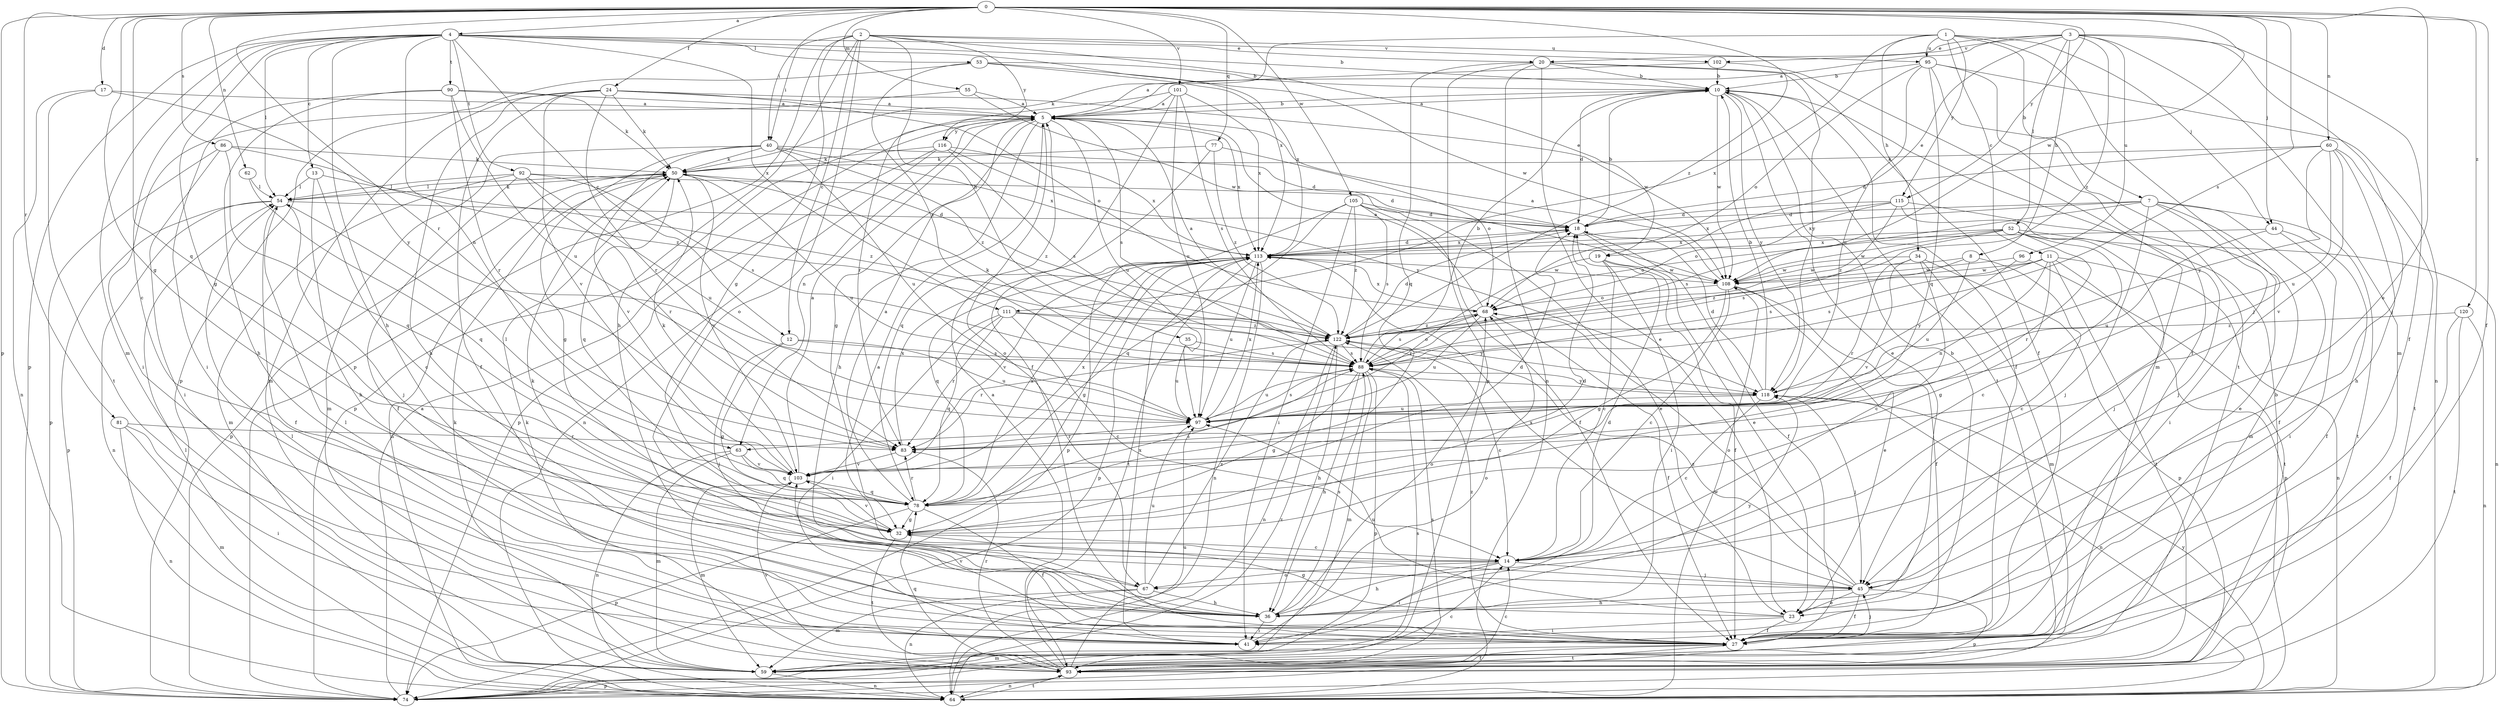 strict digraph  {
0;
1;
2;
3;
4;
5;
7;
8;
10;
11;
12;
13;
14;
17;
18;
19;
20;
23;
24;
27;
32;
34;
35;
36;
40;
41;
44;
45;
50;
52;
53;
54;
55;
59;
60;
62;
63;
64;
67;
68;
74;
77;
78;
81;
83;
86;
88;
90;
92;
93;
95;
96;
97;
101;
102;
103;
105;
108;
111;
113;
115;
116;
118;
120;
122;
0 -> 4  [label=a];
0 -> 17  [label=d];
0 -> 24  [label=f];
0 -> 27  [label=f];
0 -> 32  [label=g];
0 -> 40  [label=i];
0 -> 44  [label=j];
0 -> 55  [label=m];
0 -> 60  [label=n];
0 -> 62  [label=n];
0 -> 67  [label=o];
0 -> 74  [label=p];
0 -> 77  [label=q];
0 -> 78  [label=q];
0 -> 81  [label=r];
0 -> 83  [label=r];
0 -> 86  [label=s];
0 -> 88  [label=s];
0 -> 101  [label=v];
0 -> 105  [label=w];
0 -> 108  [label=w];
0 -> 115  [label=y];
0 -> 120  [label=z];
0 -> 122  [label=z];
1 -> 7  [label=b];
1 -> 11  [label=c];
1 -> 34  [label=h];
1 -> 44  [label=j];
1 -> 45  [label=j];
1 -> 50  [label=k];
1 -> 95  [label=u];
1 -> 111  [label=x];
1 -> 115  [label=y];
2 -> 12  [label=c];
2 -> 19  [label=e];
2 -> 32  [label=g];
2 -> 35  [label=h];
2 -> 36  [label=h];
2 -> 40  [label=i];
2 -> 67  [label=o];
2 -> 74  [label=p];
2 -> 95  [label=u];
2 -> 102  [label=v];
2 -> 116  [label=y];
3 -> 5  [label=a];
3 -> 8  [label=b];
3 -> 19  [label=e];
3 -> 20  [label=e];
3 -> 27  [label=f];
3 -> 45  [label=j];
3 -> 52  [label=l];
3 -> 59  [label=m];
3 -> 96  [label=u];
3 -> 102  [label=v];
3 -> 122  [label=z];
4 -> 10  [label=b];
4 -> 12  [label=c];
4 -> 13  [label=c];
4 -> 14  [label=c];
4 -> 20  [label=e];
4 -> 32  [label=g];
4 -> 36  [label=h];
4 -> 53  [label=l];
4 -> 54  [label=l];
4 -> 59  [label=m];
4 -> 63  [label=n];
4 -> 74  [label=p];
4 -> 90  [label=t];
4 -> 92  [label=t];
4 -> 111  [label=x];
4 -> 113  [label=x];
5 -> 10  [label=b];
5 -> 32  [label=g];
5 -> 36  [label=h];
5 -> 63  [label=n];
5 -> 67  [label=o];
5 -> 74  [label=p];
5 -> 88  [label=s];
5 -> 97  [label=u];
5 -> 113  [label=x];
5 -> 116  [label=y];
7 -> 18  [label=d];
7 -> 27  [label=f];
7 -> 41  [label=i];
7 -> 45  [label=j];
7 -> 59  [label=m];
7 -> 88  [label=s];
7 -> 93  [label=t];
7 -> 113  [label=x];
8 -> 14  [label=c];
8 -> 88  [label=s];
8 -> 97  [label=u];
8 -> 108  [label=w];
10 -> 5  [label=a];
10 -> 18  [label=d];
10 -> 23  [label=e];
10 -> 27  [label=f];
10 -> 93  [label=t];
10 -> 108  [label=w];
10 -> 118  [label=y];
11 -> 32  [label=g];
11 -> 63  [label=n];
11 -> 64  [label=n];
11 -> 74  [label=p];
11 -> 88  [label=s];
11 -> 93  [label=t];
11 -> 108  [label=w];
11 -> 122  [label=z];
12 -> 32  [label=g];
12 -> 45  [label=j];
12 -> 88  [label=s];
12 -> 97  [label=u];
13 -> 14  [label=c];
13 -> 36  [label=h];
13 -> 54  [label=l];
13 -> 122  [label=z];
14 -> 36  [label=h];
14 -> 41  [label=i];
14 -> 45  [label=j];
14 -> 67  [label=o];
17 -> 5  [label=a];
17 -> 64  [label=n];
17 -> 93  [label=t];
17 -> 118  [label=y];
18 -> 10  [label=b];
18 -> 23  [label=e];
18 -> 27  [label=f];
18 -> 113  [label=x];
19 -> 14  [label=c];
19 -> 27  [label=f];
19 -> 41  [label=i];
19 -> 83  [label=r];
19 -> 108  [label=w];
20 -> 10  [label=b];
20 -> 23  [label=e];
20 -> 27  [label=f];
20 -> 64  [label=n];
20 -> 74  [label=p];
20 -> 78  [label=q];
20 -> 118  [label=y];
23 -> 10  [label=b];
23 -> 27  [label=f];
23 -> 32  [label=g];
23 -> 41  [label=i];
23 -> 97  [label=u];
24 -> 5  [label=a];
24 -> 27  [label=f];
24 -> 36  [label=h];
24 -> 50  [label=k];
24 -> 59  [label=m];
24 -> 68  [label=o];
24 -> 83  [label=r];
24 -> 103  [label=v];
24 -> 108  [label=w];
27 -> 45  [label=j];
27 -> 54  [label=l];
27 -> 59  [label=m];
27 -> 93  [label=t];
27 -> 103  [label=v];
27 -> 122  [label=z];
32 -> 14  [label=c];
32 -> 18  [label=d];
32 -> 93  [label=t];
32 -> 103  [label=v];
34 -> 14  [label=c];
34 -> 59  [label=m];
34 -> 74  [label=p];
34 -> 83  [label=r];
34 -> 103  [label=v];
34 -> 108  [label=w];
35 -> 88  [label=s];
35 -> 97  [label=u];
36 -> 5  [label=a];
36 -> 18  [label=d];
36 -> 41  [label=i];
36 -> 68  [label=o];
36 -> 88  [label=s];
36 -> 118  [label=y];
40 -> 18  [label=d];
40 -> 32  [label=g];
40 -> 50  [label=k];
40 -> 59  [label=m];
40 -> 97  [label=u];
40 -> 103  [label=v];
40 -> 113  [label=x];
40 -> 122  [label=z];
41 -> 68  [label=o];
41 -> 113  [label=x];
44 -> 27  [label=f];
44 -> 41  [label=i];
44 -> 97  [label=u];
44 -> 113  [label=x];
45 -> 23  [label=e];
45 -> 27  [label=f];
45 -> 36  [label=h];
45 -> 68  [label=o];
45 -> 74  [label=p];
45 -> 113  [label=x];
45 -> 122  [label=z];
50 -> 54  [label=l];
50 -> 64  [label=n];
50 -> 74  [label=p];
50 -> 78  [label=q];
50 -> 97  [label=u];
50 -> 103  [label=v];
50 -> 122  [label=z];
52 -> 14  [label=c];
52 -> 45  [label=j];
52 -> 64  [label=n];
52 -> 68  [label=o];
52 -> 83  [label=r];
52 -> 88  [label=s];
52 -> 108  [label=w];
52 -> 113  [label=x];
53 -> 10  [label=b];
53 -> 74  [label=p];
53 -> 88  [label=s];
53 -> 108  [label=w];
53 -> 113  [label=x];
54 -> 18  [label=d];
54 -> 27  [label=f];
54 -> 45  [label=j];
54 -> 50  [label=k];
54 -> 64  [label=n];
54 -> 74  [label=p];
55 -> 5  [label=a];
55 -> 41  [label=i];
55 -> 108  [label=w];
59 -> 14  [label=c];
59 -> 50  [label=k];
59 -> 64  [label=n];
60 -> 18  [label=d];
60 -> 36  [label=h];
60 -> 50  [label=k];
60 -> 93  [label=t];
60 -> 97  [label=u];
60 -> 103  [label=v];
60 -> 118  [label=y];
62 -> 54  [label=l];
62 -> 78  [label=q];
63 -> 59  [label=m];
63 -> 64  [label=n];
63 -> 78  [label=q];
63 -> 103  [label=v];
64 -> 10  [label=b];
64 -> 54  [label=l];
64 -> 93  [label=t];
64 -> 108  [label=w];
64 -> 118  [label=y];
64 -> 122  [label=z];
67 -> 36  [label=h];
67 -> 50  [label=k];
67 -> 59  [label=m];
67 -> 64  [label=n];
67 -> 97  [label=u];
67 -> 122  [label=z];
68 -> 5  [label=a];
68 -> 27  [label=f];
68 -> 88  [label=s];
68 -> 97  [label=u];
68 -> 113  [label=x];
68 -> 122  [label=z];
74 -> 5  [label=a];
74 -> 88  [label=s];
77 -> 50  [label=k];
77 -> 68  [label=o];
77 -> 78  [label=q];
77 -> 122  [label=z];
78 -> 5  [label=a];
78 -> 18  [label=d];
78 -> 27  [label=f];
78 -> 32  [label=g];
78 -> 74  [label=p];
78 -> 83  [label=r];
78 -> 88  [label=s];
78 -> 113  [label=x];
81 -> 41  [label=i];
81 -> 59  [label=m];
81 -> 64  [label=n];
81 -> 83  [label=r];
83 -> 103  [label=v];
83 -> 113  [label=x];
86 -> 41  [label=i];
86 -> 50  [label=k];
86 -> 74  [label=p];
86 -> 78  [label=q];
86 -> 122  [label=z];
88 -> 10  [label=b];
88 -> 32  [label=g];
88 -> 36  [label=h];
88 -> 50  [label=k];
88 -> 59  [label=m];
88 -> 68  [label=o];
88 -> 74  [label=p];
88 -> 97  [label=u];
88 -> 118  [label=y];
90 -> 5  [label=a];
90 -> 36  [label=h];
90 -> 41  [label=i];
90 -> 50  [label=k];
90 -> 83  [label=r];
90 -> 97  [label=u];
92 -> 18  [label=d];
92 -> 27  [label=f];
92 -> 54  [label=l];
92 -> 59  [label=m];
92 -> 83  [label=r];
92 -> 88  [label=s];
92 -> 97  [label=u];
93 -> 5  [label=a];
93 -> 14  [label=c];
93 -> 27  [label=f];
93 -> 50  [label=k];
93 -> 54  [label=l];
93 -> 64  [label=n];
93 -> 74  [label=p];
93 -> 78  [label=q];
93 -> 83  [label=r];
93 -> 88  [label=s];
93 -> 97  [label=u];
93 -> 103  [label=v];
95 -> 10  [label=b];
95 -> 27  [label=f];
95 -> 64  [label=n];
95 -> 68  [label=o];
95 -> 78  [label=q];
95 -> 93  [label=t];
95 -> 97  [label=u];
96 -> 93  [label=t];
96 -> 108  [label=w];
96 -> 118  [label=y];
97 -> 83  [label=r];
97 -> 88  [label=s];
97 -> 113  [label=x];
101 -> 5  [label=a];
101 -> 27  [label=f];
101 -> 83  [label=r];
101 -> 88  [label=s];
101 -> 97  [label=u];
101 -> 113  [label=x];
102 -> 5  [label=a];
102 -> 10  [label=b];
102 -> 59  [label=m];
103 -> 5  [label=a];
103 -> 50  [label=k];
103 -> 54  [label=l];
103 -> 59  [label=m];
103 -> 78  [label=q];
103 -> 113  [label=x];
105 -> 18  [label=d];
105 -> 23  [label=e];
105 -> 27  [label=f];
105 -> 41  [label=i];
105 -> 74  [label=p];
105 -> 78  [label=q];
105 -> 88  [label=s];
105 -> 122  [label=z];
108 -> 5  [label=a];
108 -> 14  [label=c];
108 -> 23  [label=e];
108 -> 27  [label=f];
108 -> 32  [label=g];
108 -> 68  [label=o];
111 -> 14  [label=c];
111 -> 41  [label=i];
111 -> 78  [label=q];
111 -> 83  [label=r];
111 -> 118  [label=y];
111 -> 122  [label=z];
113 -> 18  [label=d];
113 -> 32  [label=g];
113 -> 64  [label=n];
113 -> 74  [label=p];
113 -> 78  [label=q];
113 -> 93  [label=t];
113 -> 97  [label=u];
113 -> 103  [label=v];
113 -> 108  [label=w];
115 -> 18  [label=d];
115 -> 23  [label=e];
115 -> 45  [label=j];
115 -> 68  [label=o];
115 -> 113  [label=x];
115 -> 122  [label=z];
116 -> 50  [label=k];
116 -> 64  [label=n];
116 -> 74  [label=p];
116 -> 88  [label=s];
116 -> 113  [label=x];
116 -> 118  [label=y];
118 -> 10  [label=b];
118 -> 14  [label=c];
118 -> 18  [label=d];
118 -> 45  [label=j];
118 -> 64  [label=n];
118 -> 97  [label=u];
120 -> 27  [label=f];
120 -> 64  [label=n];
120 -> 93  [label=t];
120 -> 122  [label=z];
122 -> 5  [label=a];
122 -> 14  [label=c];
122 -> 18  [label=d];
122 -> 36  [label=h];
122 -> 64  [label=n];
122 -> 83  [label=r];
122 -> 88  [label=s];
}
